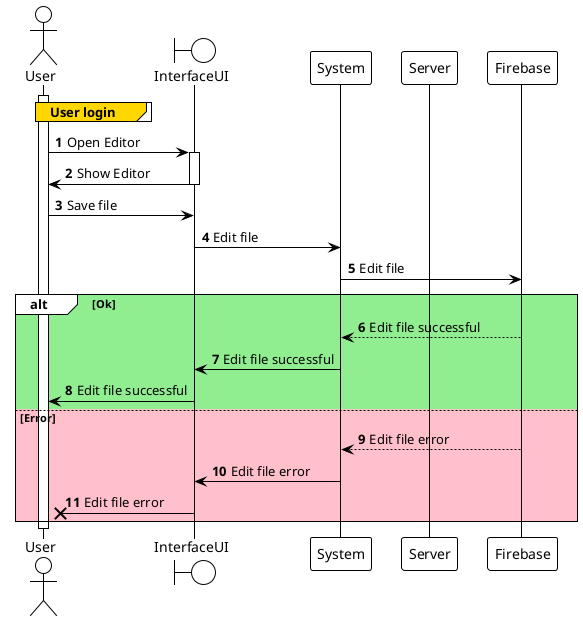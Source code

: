 @startuml
'https://plantuml.com/sequence-diagram
!theme plain

autonumber

actor User
boundary InterfaceUI
participant System
participant Server
participant Firebase

activate User
group#Gold User login

end

User -> InterfaceUI: Open Editor
activate InterfaceUI
User <- InterfaceUI: Show Editor
deactivate InterfaceUI

User -> InterfaceUI: Save file
InterfaceUI -> System: Edit file
System -> Firebase: Edit file

alt #LightGreen Ok
  System <-- Firebase: Edit file successful
  InterfaceUI <- System: Edit file successful
  User <- InterfaceUI: Edit file successful
else #Pink Error
  System <-- Firebase: Edit file error
  InterfaceUI <- System: Edit file error
  User x<- InterfaceUI: Edit file error
end




deactivate User

@enduml
